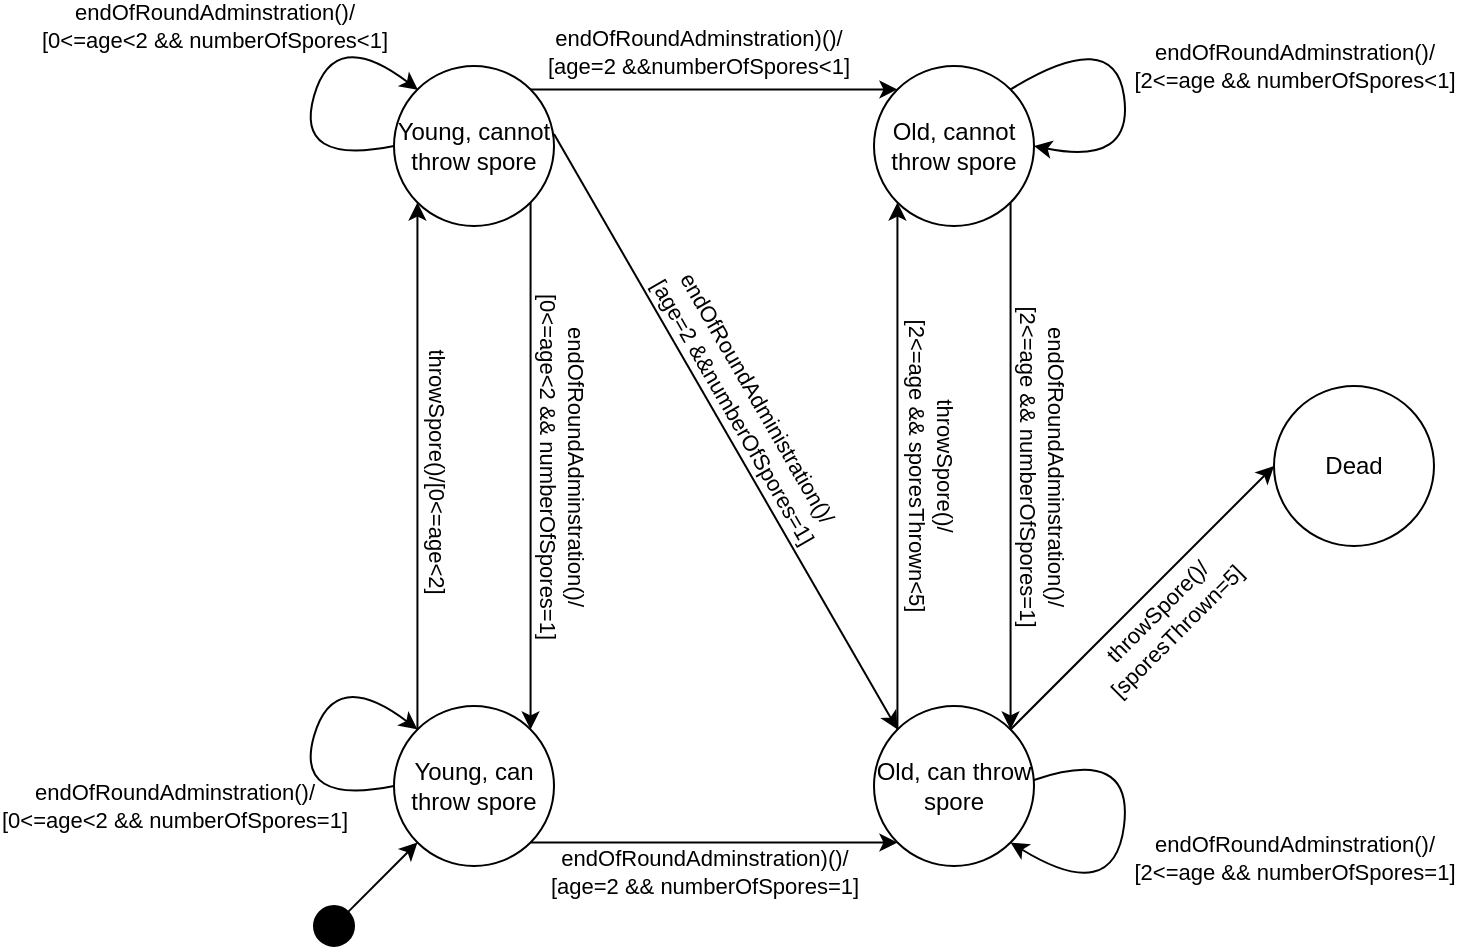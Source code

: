 <mxfile version="26.0.9">
  <diagram name="1 oldal" id="Q4SvXhHS28PCpfdxLQX7">
    <mxGraphModel dx="954" dy="1826" grid="1" gridSize="10" guides="1" tooltips="1" connect="1" arrows="1" fold="1" page="1" pageScale="1" pageWidth="827" pageHeight="1169" math="0" shadow="0">
      <root>
        <mxCell id="0" />
        <mxCell id="1" parent="0" />
        <mxCell id="ATkJ8m-9xpN213vM54MG-1" value="Young, can throw spore" style="ellipse;whiteSpace=wrap;html=1;aspect=fixed;" parent="1" vertex="1">
          <mxGeometry x="240" y="320" width="80" height="80" as="geometry" />
        </mxCell>
        <mxCell id="ATkJ8m-9xpN213vM54MG-2" value="Young, cannot throw spore" style="ellipse;whiteSpace=wrap;html=1;aspect=fixed;" parent="1" vertex="1">
          <mxGeometry x="240" width="80" height="80" as="geometry" />
        </mxCell>
        <mxCell id="ATkJ8m-9xpN213vM54MG-3" value="Old, can throw spore" style="ellipse;whiteSpace=wrap;html=1;aspect=fixed;" parent="1" vertex="1">
          <mxGeometry x="480" y="320" width="80" height="80" as="geometry" />
        </mxCell>
        <mxCell id="ATkJ8m-9xpN213vM54MG-4" value="Old, cannot throw spore" style="ellipse;whiteSpace=wrap;html=1;aspect=fixed;" parent="1" vertex="1">
          <mxGeometry x="480" width="80" height="80" as="geometry" />
        </mxCell>
        <mxCell id="ATkJ8m-9xpN213vM54MG-5" value="Dead" style="ellipse;whiteSpace=wrap;html=1;aspect=fixed;" parent="1" vertex="1">
          <mxGeometry x="680" y="160" width="80" height="80" as="geometry" />
        </mxCell>
        <mxCell id="ATkJ8m-9xpN213vM54MG-6" value="" style="ellipse;whiteSpace=wrap;html=1;aspect=fixed;fillColor=#000000;" parent="1" vertex="1">
          <mxGeometry x="200" y="420" width="20" height="20" as="geometry" />
        </mxCell>
        <mxCell id="ATkJ8m-9xpN213vM54MG-7" value="" style="endArrow=classic;html=1;rounded=0;exitX=1;exitY=0;exitDx=0;exitDy=0;" parent="1" source="ATkJ8m-9xpN213vM54MG-6" target="ATkJ8m-9xpN213vM54MG-1" edge="1">
          <mxGeometry width="50" height="50" relative="1" as="geometry">
            <mxPoint x="390" y="370" as="sourcePoint" />
            <mxPoint x="440" y="320" as="targetPoint" />
          </mxGeometry>
        </mxCell>
        <mxCell id="ATkJ8m-9xpN213vM54MG-8" value="" style="endArrow=classic;html=1;rounded=0;entryX=0;entryY=1;entryDx=0;entryDy=0;exitX=0;exitY=0;exitDx=0;exitDy=0;" parent="1" source="ATkJ8m-9xpN213vM54MG-1" target="ATkJ8m-9xpN213vM54MG-2" edge="1">
          <mxGeometry width="50" height="50" relative="1" as="geometry">
            <mxPoint x="390" y="370" as="sourcePoint" />
            <mxPoint x="440" y="320" as="targetPoint" />
          </mxGeometry>
        </mxCell>
        <mxCell id="ATkJ8m-9xpN213vM54MG-9" value="throwSpore()/[0&amp;lt;=age&amp;lt;2]" style="edgeLabel;html=1;align=center;verticalAlign=middle;resizable=0;points=[];rotation=90;" parent="ATkJ8m-9xpN213vM54MG-8" vertex="1" connectable="0">
          <mxGeometry x="-0.019" y="-1" relative="1" as="geometry">
            <mxPoint x="9" as="offset" />
          </mxGeometry>
        </mxCell>
        <mxCell id="ATkJ8m-9xpN213vM54MG-10" value="" style="endArrow=classic;html=1;rounded=0;exitX=1;exitY=1;exitDx=0;exitDy=0;entryX=1;entryY=0;entryDx=0;entryDy=0;" parent="1" source="ATkJ8m-9xpN213vM54MG-2" target="ATkJ8m-9xpN213vM54MG-1" edge="1">
          <mxGeometry width="50" height="50" relative="1" as="geometry">
            <mxPoint x="390" y="370" as="sourcePoint" />
            <mxPoint x="440" y="320" as="targetPoint" />
          </mxGeometry>
        </mxCell>
        <mxCell id="ATkJ8m-9xpN213vM54MG-11" value="endOfRoundAdminstration()/&lt;br&gt;[0&amp;lt;=age&amp;lt;2 &amp;amp;&amp;amp; numberOfSpores=1]" style="edgeLabel;html=1;align=center;verticalAlign=middle;resizable=0;points=[];rotation=90;" parent="ATkJ8m-9xpN213vM54MG-10" vertex="1" connectable="0">
          <mxGeometry x="0.058" y="1" relative="1" as="geometry">
            <mxPoint x="15" y="-8" as="offset" />
          </mxGeometry>
        </mxCell>
        <mxCell id="ATkJ8m-9xpN213vM54MG-12" value="" style="endArrow=classic;html=1;rounded=0;exitX=1;exitY=0;exitDx=0;exitDy=0;entryX=0;entryY=0;entryDx=0;entryDy=0;" parent="1" source="ATkJ8m-9xpN213vM54MG-2" target="ATkJ8m-9xpN213vM54MG-4" edge="1">
          <mxGeometry width="50" height="50" relative="1" as="geometry">
            <mxPoint x="390" y="370" as="sourcePoint" />
            <mxPoint x="440" y="320" as="targetPoint" />
          </mxGeometry>
        </mxCell>
        <mxCell id="ATkJ8m-9xpN213vM54MG-13" value="endOfRoundAdminstration)()/&lt;br&gt;[age=2 &amp;amp;&amp;amp;numberOfSpores&amp;lt;1]" style="edgeLabel;html=1;align=center;verticalAlign=middle;resizable=0;points=[];" parent="ATkJ8m-9xpN213vM54MG-12" vertex="1" connectable="0">
          <mxGeometry x="-0.39" relative="1" as="geometry">
            <mxPoint x="27" y="-19" as="offset" />
          </mxGeometry>
        </mxCell>
        <mxCell id="ATkJ8m-9xpN213vM54MG-14" value="" style="endArrow=classic;html=1;rounded=0;exitX=1;exitY=1;exitDx=0;exitDy=0;entryX=0;entryY=1;entryDx=0;entryDy=0;" parent="1" source="ATkJ8m-9xpN213vM54MG-1" target="ATkJ8m-9xpN213vM54MG-3" edge="1">
          <mxGeometry width="50" height="50" relative="1" as="geometry">
            <mxPoint x="318" y="22" as="sourcePoint" />
            <mxPoint x="502" y="22" as="targetPoint" />
          </mxGeometry>
        </mxCell>
        <mxCell id="ATkJ8m-9xpN213vM54MG-15" value="endOfRoundAdminstration)()/&lt;br&gt;[age=2 &amp;amp;&amp;amp; numberOfSpores=1]" style="edgeLabel;html=1;align=center;verticalAlign=middle;resizable=0;points=[];" parent="ATkJ8m-9xpN213vM54MG-14" vertex="1" connectable="0">
          <mxGeometry x="-0.39" relative="1" as="geometry">
            <mxPoint x="30" y="14" as="offset" />
          </mxGeometry>
        </mxCell>
        <mxCell id="ATkJ8m-9xpN213vM54MG-16" value="" style="endArrow=classic;html=1;rounded=0;exitX=1;exitY=0.425;exitDx=0;exitDy=0;exitPerimeter=0;entryX=0;entryY=0;entryDx=0;entryDy=0;" parent="1" source="ATkJ8m-9xpN213vM54MG-2" target="ATkJ8m-9xpN213vM54MG-3" edge="1">
          <mxGeometry width="50" height="50" relative="1" as="geometry">
            <mxPoint x="390" y="240" as="sourcePoint" />
            <mxPoint x="440" y="190" as="targetPoint" />
          </mxGeometry>
        </mxCell>
        <mxCell id="ATkJ8m-9xpN213vM54MG-17" value="endOfRoundAdministration()/&lt;br&gt;[age=2 &amp;amp;&amp;amp;numberOfSpores=1]" style="edgeLabel;html=1;align=center;verticalAlign=middle;resizable=0;points=[];rotation=60;" parent="ATkJ8m-9xpN213vM54MG-16" vertex="1" connectable="0">
          <mxGeometry x="-0.097" y="-2" relative="1" as="geometry">
            <mxPoint x="20" y="-1" as="offset" />
          </mxGeometry>
        </mxCell>
        <mxCell id="ATkJ8m-9xpN213vM54MG-18" value="" style="endArrow=classic;html=1;rounded=0;entryX=0;entryY=1;entryDx=0;entryDy=0;exitX=0;exitY=0;exitDx=0;exitDy=0;" parent="1" source="ATkJ8m-9xpN213vM54MG-3" target="ATkJ8m-9xpN213vM54MG-4" edge="1">
          <mxGeometry width="50" height="50" relative="1" as="geometry">
            <mxPoint x="262" y="342" as="sourcePoint" />
            <mxPoint x="262" y="78" as="targetPoint" />
          </mxGeometry>
        </mxCell>
        <mxCell id="ATkJ8m-9xpN213vM54MG-19" value="throwSpore()/&lt;br&gt;[2&amp;lt;=age &amp;amp;&amp;amp; sporesThrown&amp;lt;5]" style="edgeLabel;html=1;align=center;verticalAlign=middle;resizable=0;points=[];rotation=90;" parent="ATkJ8m-9xpN213vM54MG-18" vertex="1" connectable="0">
          <mxGeometry x="-0.019" y="-1" relative="1" as="geometry">
            <mxPoint x="16" y="-3" as="offset" />
          </mxGeometry>
        </mxCell>
        <mxCell id="ATkJ8m-9xpN213vM54MG-20" value="" style="endArrow=classic;html=1;rounded=0;exitX=1;exitY=1;exitDx=0;exitDy=0;entryX=1;entryY=0;entryDx=0;entryDy=0;" parent="1" source="ATkJ8m-9xpN213vM54MG-4" target="ATkJ8m-9xpN213vM54MG-3" edge="1">
          <mxGeometry width="50" height="50" relative="1" as="geometry">
            <mxPoint x="318" y="78" as="sourcePoint" />
            <mxPoint x="318" y="342" as="targetPoint" />
          </mxGeometry>
        </mxCell>
        <mxCell id="ATkJ8m-9xpN213vM54MG-21" value="endOfRoundAdminstration()/&lt;br&gt;[2&amp;lt;=age &amp;amp;&amp;amp; numberOfSpores=1]" style="edgeLabel;html=1;align=center;verticalAlign=middle;resizable=0;points=[];rotation=90;" parent="ATkJ8m-9xpN213vM54MG-20" vertex="1" connectable="0">
          <mxGeometry x="0.058" y="1" relative="1" as="geometry">
            <mxPoint x="15" y="-8" as="offset" />
          </mxGeometry>
        </mxCell>
        <mxCell id="ATkJ8m-9xpN213vM54MG-22" value="" style="endArrow=classic;html=1;rounded=0;exitX=1;exitY=0;exitDx=0;exitDy=0;entryX=0;entryY=0.5;entryDx=0;entryDy=0;" parent="1" source="ATkJ8m-9xpN213vM54MG-3" target="ATkJ8m-9xpN213vM54MG-5" edge="1">
          <mxGeometry width="50" height="50" relative="1" as="geometry">
            <mxPoint x="390" y="240" as="sourcePoint" />
            <mxPoint x="440" y="190" as="targetPoint" />
          </mxGeometry>
        </mxCell>
        <mxCell id="ATkJ8m-9xpN213vM54MG-24" value="throwSpore()/&lt;br&gt;[sporesThrown=5]" style="edgeLabel;html=1;align=center;verticalAlign=middle;resizable=0;points=[];rotation=-45;" parent="ATkJ8m-9xpN213vM54MG-22" vertex="1" connectable="0">
          <mxGeometry x="0.242" y="-1" relative="1" as="geometry">
            <mxPoint x="-5" y="27" as="offset" />
          </mxGeometry>
        </mxCell>
        <mxCell id="ATkJ8m-9xpN213vM54MG-25" value="&lt;span style=&quot;color: rgb(0, 0, 0); font-family: Helvetica; font-size: 11px; font-style: normal; font-variant-ligatures: normal; font-variant-caps: normal; font-weight: 400; letter-spacing: normal; orphans: 2; text-align: center; text-indent: 0px; text-transform: none; widows: 2; word-spacing: 0px; -webkit-text-stroke-width: 0px; white-space: nowrap; text-decoration-thickness: initial; text-decoration-style: initial; text-decoration-color: initial; float: none; display: inline !important;&quot;&gt;endOfRoundAdminstration()/&lt;/span&gt;&lt;br style=&quot;forced-color-adjust: none; color: rgb(0, 0, 0); font-family: Helvetica; font-size: 11px; font-style: normal; font-variant-ligatures: normal; font-variant-caps: normal; font-weight: 400; letter-spacing: normal; orphans: 2; text-align: center; text-indent: 0px; text-transform: none; widows: 2; word-spacing: 0px; -webkit-text-stroke-width: 0px; white-space: nowrap; text-decoration-thickness: initial; text-decoration-style: initial; text-decoration-color: initial;&quot;&gt;&lt;span style=&quot;color: rgb(0, 0, 0); font-family: Helvetica; font-size: 11px; font-style: normal; font-variant-ligatures: normal; font-variant-caps: normal; font-weight: 400; letter-spacing: normal; orphans: 2; text-align: center; text-indent: 0px; text-transform: none; widows: 2; word-spacing: 0px; -webkit-text-stroke-width: 0px; white-space: nowrap; text-decoration-thickness: initial; text-decoration-style: initial; text-decoration-color: initial; float: none; display: inline !important;&quot;&gt;[0&amp;lt;=age&amp;lt;2 &amp;amp;&amp;amp; numberOfSpores=1]&lt;/span&gt;" style="curved=1;endArrow=classic;html=1;rounded=0;exitX=0;exitY=0.5;exitDx=0;exitDy=0;entryX=0;entryY=0;entryDx=0;entryDy=0;labelBackgroundColor=none;" parent="1" source="ATkJ8m-9xpN213vM54MG-1" target="ATkJ8m-9xpN213vM54MG-1" edge="1">
          <mxGeometry x="-0.421" y="60" width="50" height="50" relative="1" as="geometry">
            <mxPoint x="250" y="380" as="sourcePoint" />
            <mxPoint x="250" y="290" as="targetPoint" />
            <Array as="points">
              <mxPoint x="190" y="370" />
              <mxPoint x="210" y="300" />
            </Array>
            <mxPoint x="-2" y="16" as="offset" />
          </mxGeometry>
        </mxCell>
        <mxCell id="ATkJ8m-9xpN213vM54MG-26" value="&lt;span style=&quot;color: rgb(0, 0, 0); font-family: Helvetica; font-size: 11px; font-style: normal; font-variant-ligatures: normal; font-variant-caps: normal; font-weight: 400; letter-spacing: normal; orphans: 2; text-align: center; text-indent: 0px; text-transform: none; widows: 2; word-spacing: 0px; -webkit-text-stroke-width: 0px; white-space: nowrap; text-decoration-thickness: initial; text-decoration-style: initial; text-decoration-color: initial; float: none; display: inline !important;&quot;&gt;endOfRoundAdminstration()/&lt;/span&gt;&lt;br style=&quot;forced-color-adjust: none; color: rgb(0, 0, 0); font-family: Helvetica; font-size: 11px; font-style: normal; font-variant-ligatures: normal; font-variant-caps: normal; font-weight: 400; letter-spacing: normal; orphans: 2; text-align: center; text-indent: 0px; text-transform: none; widows: 2; word-spacing: 0px; -webkit-text-stroke-width: 0px; white-space: nowrap; text-decoration-thickness: initial; text-decoration-style: initial; text-decoration-color: initial;&quot;&gt;&lt;span style=&quot;color: rgb(0, 0, 0); font-family: Helvetica; font-size: 11px; font-style: normal; font-variant-ligatures: normal; font-variant-caps: normal; font-weight: 400; letter-spacing: normal; orphans: 2; text-align: center; text-indent: 0px; text-transform: none; widows: 2; word-spacing: 0px; -webkit-text-stroke-width: 0px; white-space: nowrap; text-decoration-thickness: initial; text-decoration-style: initial; text-decoration-color: initial; float: none; display: inline !important;&quot;&gt;[0&amp;lt;=age&amp;lt;2 &amp;amp;&amp;amp; numberOfSpores&amp;lt;1]&lt;/span&gt;" style="curved=1;endArrow=classic;html=1;rounded=0;exitX=0;exitY=0.5;exitDx=0;exitDy=0;entryX=0;entryY=0;entryDx=0;entryDy=0;labelBackgroundColor=none;" parent="1" edge="1">
          <mxGeometry x="0.215" y="58" width="50" height="50" relative="1" as="geometry">
            <mxPoint x="240" y="40" as="sourcePoint" />
            <mxPoint x="252" y="12" as="targetPoint" />
            <Array as="points">
              <mxPoint x="190" y="50" />
              <mxPoint x="210" y="-20" />
            </Array>
            <mxPoint as="offset" />
          </mxGeometry>
        </mxCell>
        <mxCell id="ATkJ8m-9xpN213vM54MG-27" value="&lt;span style=&quot;color: rgb(0, 0, 0); font-family: Helvetica; font-size: 11px; font-style: normal; font-variant-ligatures: normal; font-variant-caps: normal; font-weight: 400; letter-spacing: normal; orphans: 2; text-align: center; text-indent: 0px; text-transform: none; widows: 2; word-spacing: 0px; -webkit-text-stroke-width: 0px; white-space: nowrap; text-decoration-thickness: initial; text-decoration-style: initial; text-decoration-color: initial; float: none; display: inline !important;&quot;&gt;endOfRoundAdminstration()/&lt;/span&gt;&lt;br style=&quot;forced-color-adjust: none; color: rgb(0, 0, 0); font-family: Helvetica; font-size: 11px; font-style: normal; font-variant-ligatures: normal; font-variant-caps: normal; font-weight: 400; letter-spacing: normal; orphans: 2; text-align: center; text-indent: 0px; text-transform: none; widows: 2; word-spacing: 0px; -webkit-text-stroke-width: 0px; white-space: nowrap; text-decoration-thickness: initial; text-decoration-style: initial; text-decoration-color: initial;&quot;&gt;&lt;span style=&quot;color: rgb(0, 0, 0); font-family: Helvetica; font-size: 11px; font-style: normal; font-variant-ligatures: normal; font-variant-caps: normal; font-weight: 400; letter-spacing: normal; orphans: 2; text-align: center; text-indent: 0px; text-transform: none; widows: 2; word-spacing: 0px; -webkit-text-stroke-width: 0px; white-space: nowrap; text-decoration-thickness: initial; text-decoration-style: initial; text-decoration-color: initial; float: none; display: inline !important;&quot;&gt;[2&amp;lt;=age &amp;amp;&amp;amp; numberOfSpores&amp;lt;1]&lt;/span&gt;" style="curved=1;endArrow=classic;html=1;rounded=0;exitX=1;exitY=0;exitDx=0;exitDy=0;entryX=1;entryY=0.5;entryDx=0;entryDy=0;labelBackgroundColor=none;" parent="1" source="ATkJ8m-9xpN213vM54MG-4" target="ATkJ8m-9xpN213vM54MG-4" edge="1">
          <mxGeometry x="0.022" y="86" width="50" height="50" relative="1" as="geometry">
            <mxPoint x="590" y="-20" as="sourcePoint" />
            <mxPoint x="602" y="-48" as="targetPoint" />
            <Array as="points">
              <mxPoint x="600" y="-20" />
              <mxPoint x="610" y="50" />
            </Array>
            <mxPoint as="offset" />
          </mxGeometry>
        </mxCell>
        <mxCell id="ATkJ8m-9xpN213vM54MG-28" value="&lt;span style=&quot;color: rgb(0, 0, 0); font-family: Helvetica; font-size: 11px; font-style: normal; font-variant-ligatures: normal; font-variant-caps: normal; font-weight: 400; letter-spacing: normal; orphans: 2; text-align: center; text-indent: 0px; text-transform: none; widows: 2; word-spacing: 0px; -webkit-text-stroke-width: 0px; white-space: nowrap; text-decoration-thickness: initial; text-decoration-style: initial; text-decoration-color: initial; float: none; display: inline !important;&quot;&gt;endOfRoundAdminstration()/&lt;/span&gt;&lt;br style=&quot;forced-color-adjust: none; color: rgb(0, 0, 0); font-family: Helvetica; font-size: 11px; font-style: normal; font-variant-ligatures: normal; font-variant-caps: normal; font-weight: 400; letter-spacing: normal; orphans: 2; text-align: center; text-indent: 0px; text-transform: none; widows: 2; word-spacing: 0px; -webkit-text-stroke-width: 0px; white-space: nowrap; text-decoration-thickness: initial; text-decoration-style: initial; text-decoration-color: initial;&quot;&gt;&lt;span style=&quot;color: rgb(0, 0, 0); font-family: Helvetica; font-size: 11px; font-style: normal; font-variant-ligatures: normal; font-variant-caps: normal; font-weight: 400; letter-spacing: normal; orphans: 2; text-align: center; text-indent: 0px; text-transform: none; widows: 2; word-spacing: 0px; -webkit-text-stroke-width: 0px; white-space: nowrap; text-decoration-thickness: initial; text-decoration-style: initial; text-decoration-color: initial; float: none; display: inline !important;&quot;&gt;[2&amp;lt;=age &amp;amp;&amp;amp; numberOfSpores=1]&lt;/span&gt;" style="curved=1;endArrow=classic;html=1;rounded=0;exitX=1;exitY=0;exitDx=0;exitDy=0;entryX=1;entryY=1;entryDx=0;entryDy=0;labelBackgroundColor=none;" parent="1" target="ATkJ8m-9xpN213vM54MG-3" edge="1">
          <mxGeometry x="0.022" y="86" width="50" height="50" relative="1" as="geometry">
            <mxPoint x="560" y="357" as="sourcePoint" />
            <mxPoint x="572" y="385" as="targetPoint" />
            <Array as="points">
              <mxPoint x="610" y="340" />
              <mxPoint x="600" y="420" />
            </Array>
            <mxPoint as="offset" />
          </mxGeometry>
        </mxCell>
      </root>
    </mxGraphModel>
  </diagram>
</mxfile>
